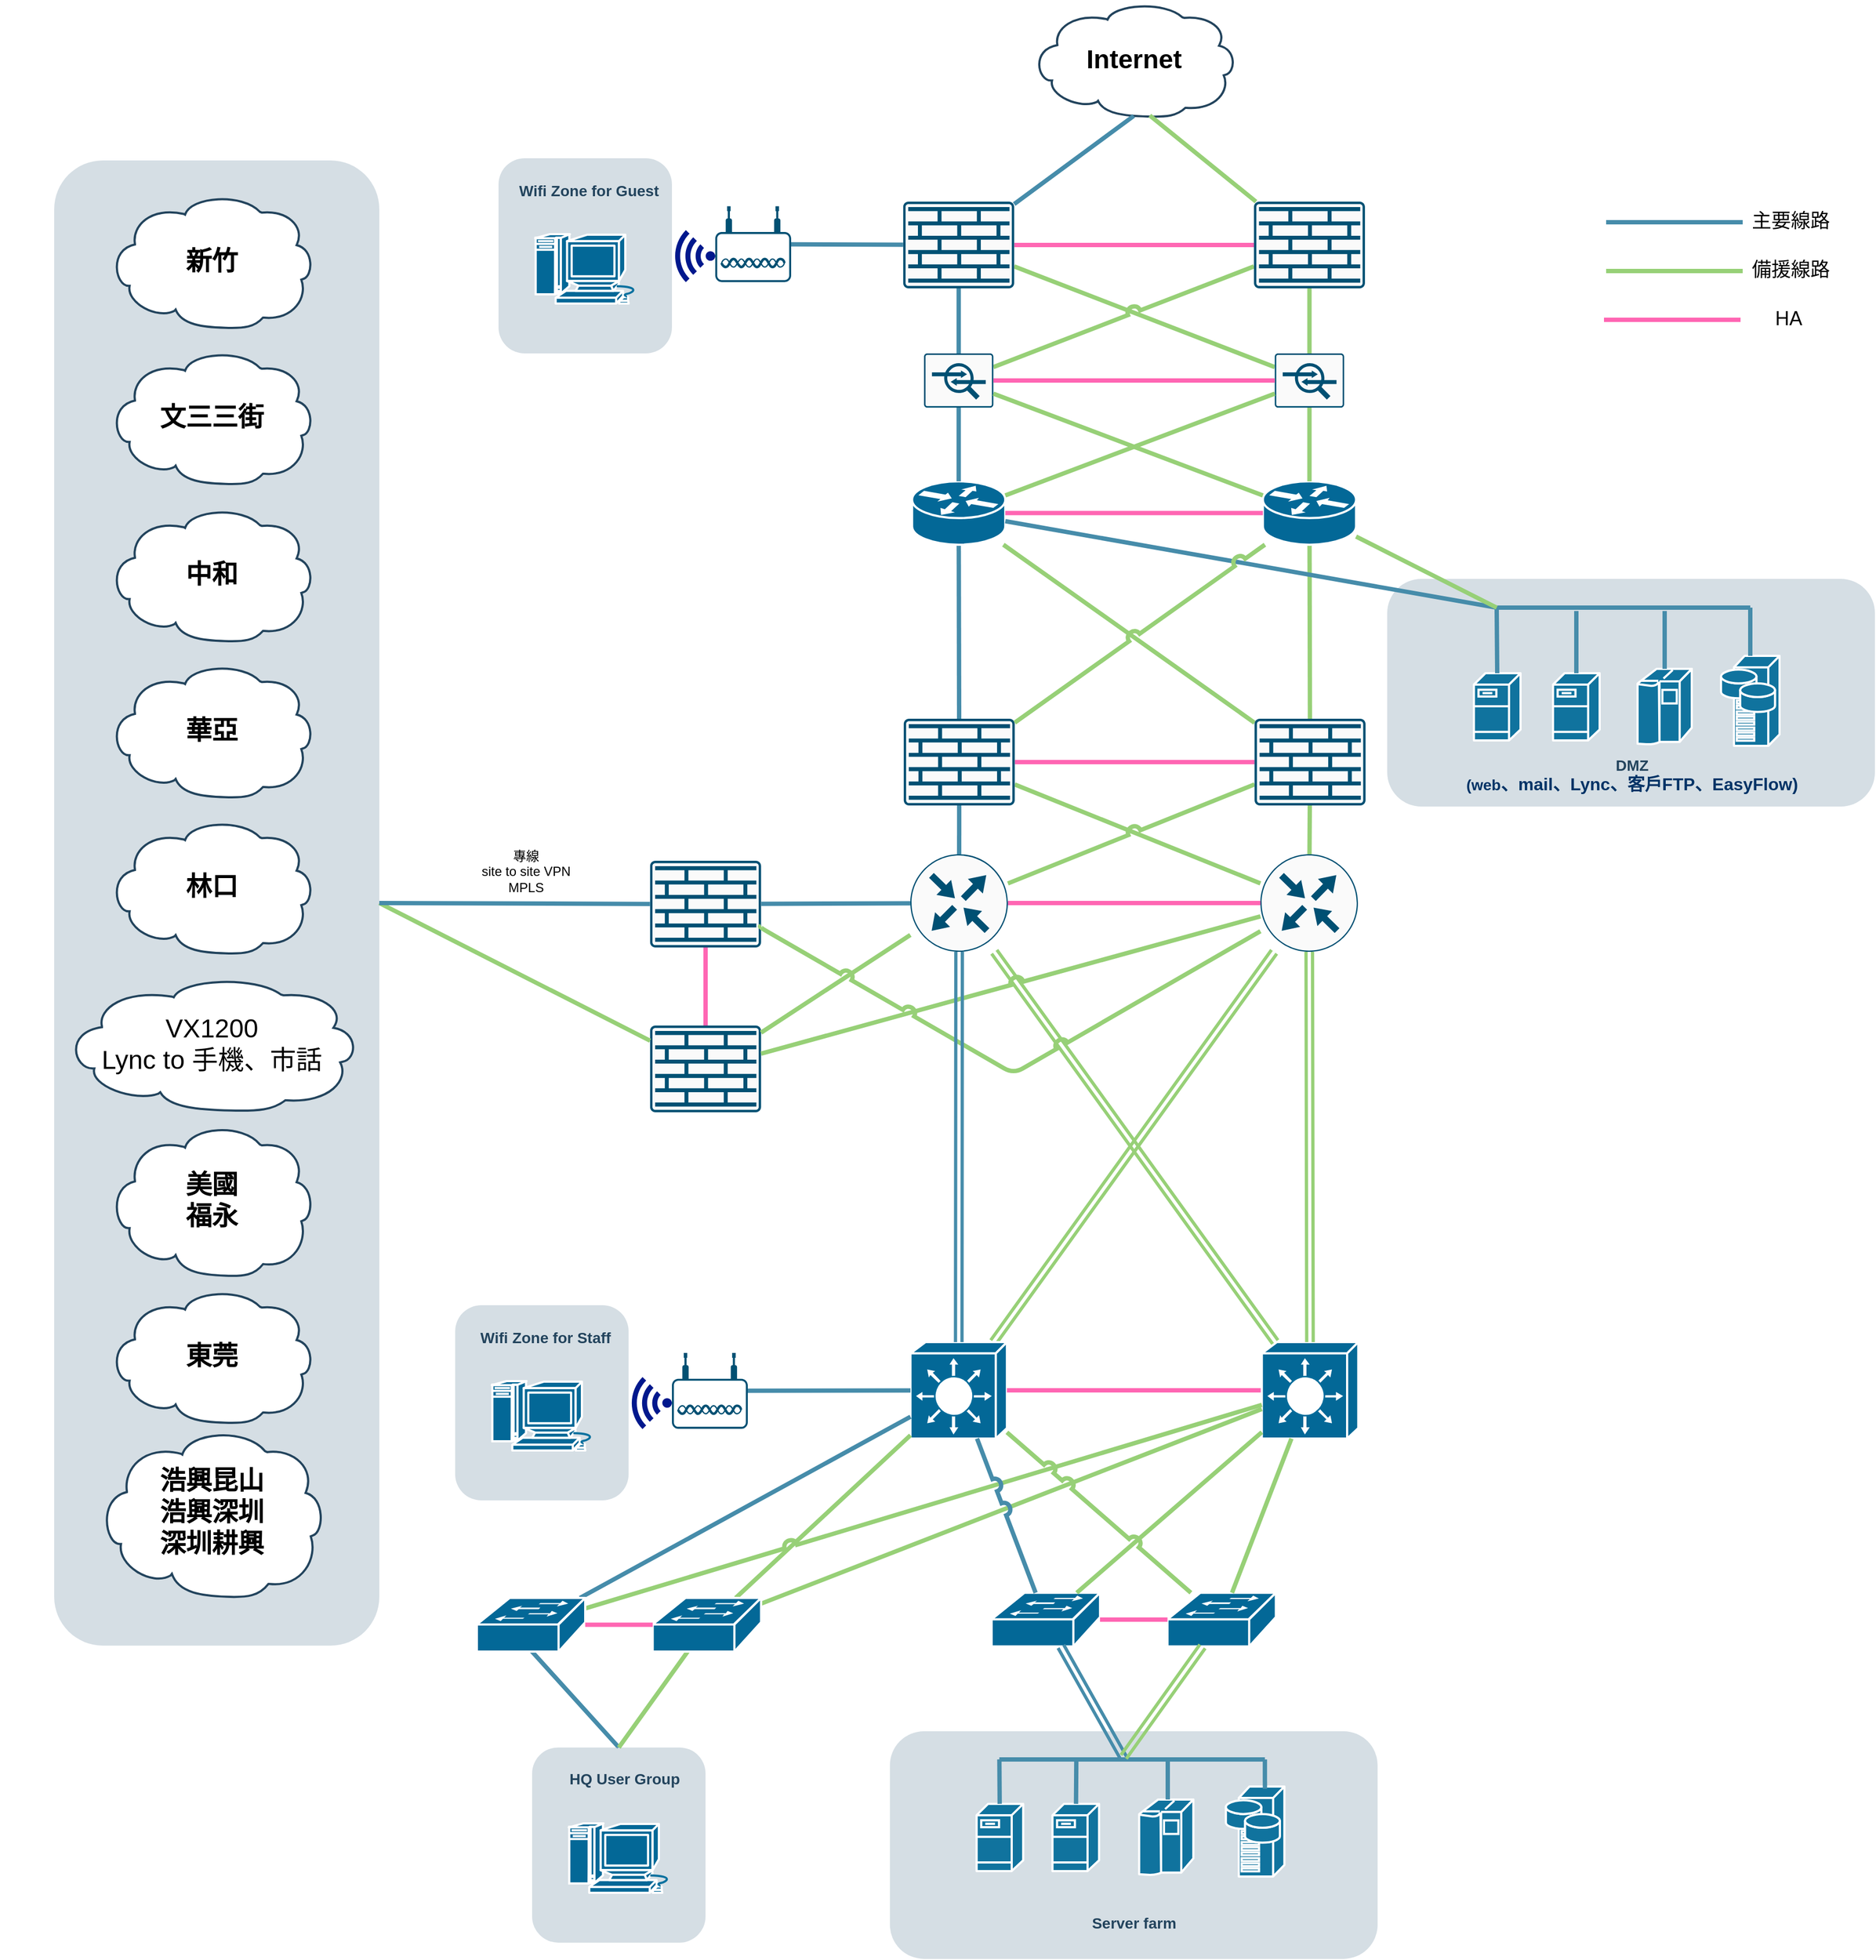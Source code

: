 <mxfile version="21.7.4" type="github">
  <diagram name="第 1 页" id="2Kp2IsGIeOANgpGV9u3z">
    <mxGraphModel dx="2849" dy="-47" grid="1" gridSize="10" guides="1" tooltips="1" connect="1" arrows="1" fold="1" page="1" pageScale="1" pageWidth="827" pageHeight="1169" math="0" shadow="0">
      <root>
        <mxCell id="0" />
        <mxCell id="1" parent="0" />
        <mxCell id="GZBGt0tV6EPpzuoUCOiD-176" value="" style="shape=link;html=1;rounded=0;strokeColor=#97D077;strokeWidth=3;" parent="1" source="GZBGt0tV6EPpzuoUCOiD-64" target="GZBGt0tV6EPpzuoUCOiD-103" edge="1">
          <mxGeometry width="100" relative="1" as="geometry">
            <mxPoint x="1119" y="2324" as="sourcePoint" />
            <mxPoint x="1118" y="2154" as="targetPoint" />
          </mxGeometry>
        </mxCell>
        <mxCell id="GZBGt0tV6EPpzuoUCOiD-175" value="" style="shape=link;html=1;rounded=0;strokeColor=#97D077;strokeWidth=3;" parent="1" source="12ae3frHGvqBDCMUcqmj-64" target="GZBGt0tV6EPpzuoUCOiD-102" edge="1">
          <mxGeometry width="100" relative="1" as="geometry">
            <mxPoint x="1109" y="2314" as="sourcePoint" />
            <mxPoint x="1108" y="2144" as="targetPoint" />
          </mxGeometry>
        </mxCell>
        <mxCell id="GZBGt0tV6EPpzuoUCOiD-38" value="" style="group" parent="1" vertex="1" connectable="0">
          <mxGeometry x="1170" y="1720" width="450" height="210" as="geometry" />
        </mxCell>
        <mxCell id="ebNL-Uzspq8U-VdhPVA--2" value="" style="rounded=1;whiteSpace=wrap;html=1;strokeColor=none;fillColor=#BAC8D3;fontSize=24;fontColor=#23445D;align=center;opacity=60;container=0;" parent="GZBGt0tV6EPpzuoUCOiD-38" vertex="1">
          <mxGeometry width="450" height="210" as="geometry" />
        </mxCell>
        <mxCell id="ebNL-Uzspq8U-VdhPVA--3" value="" style="shape=mxgraph.cisco.servers.fileserver;html=1;dashed=0;fillColor=#10739E;strokeColor=#ffffff;strokeWidth=2;verticalLabelPosition=bottom;verticalAlign=top;fontFamily=Helvetica;fontSize=36;fontColor=#FFB366" parent="GZBGt0tV6EPpzuoUCOiD-38" vertex="1">
          <mxGeometry x="80" y="87" width="43" height="62" as="geometry" />
        </mxCell>
        <mxCell id="ebNL-Uzspq8U-VdhPVA--4" value="" style="shape=mxgraph.cisco.servers.fileserver;html=1;dashed=0;fillColor=#10739E;strokeColor=#ffffff;strokeWidth=2;verticalLabelPosition=bottom;verticalAlign=top;fontFamily=Helvetica;fontSize=36;fontColor=#FFB366" parent="GZBGt0tV6EPpzuoUCOiD-38" vertex="1">
          <mxGeometry x="153" y="87" width="43" height="62" as="geometry" />
        </mxCell>
        <mxCell id="ebNL-Uzspq8U-VdhPVA--5" value="" style="shape=mxgraph.cisco.computers_and_peripherals.ibm_mainframe;html=1;dashed=0;fillColor=#10739E;strokeColor=#ffffff;strokeWidth=2;verticalLabelPosition=bottom;verticalAlign=top;fontFamily=Helvetica;fontSize=36;fontColor=#FFB366" parent="GZBGt0tV6EPpzuoUCOiD-38" vertex="1">
          <mxGeometry x="231" y="83" width="50" height="70" as="geometry" />
        </mxCell>
        <mxCell id="ebNL-Uzspq8U-VdhPVA--6" value="" style="shape=mxgraph.cisco.servers.storage_server;html=1;dashed=0;fillColor=#10739E;strokeColor=#ffffff;strokeWidth=2;verticalLabelPosition=bottom;verticalAlign=top;fontFamily=Helvetica;fontSize=36;fontColor=#FFB366" parent="GZBGt0tV6EPpzuoUCOiD-38" vertex="1">
          <mxGeometry x="308" y="71" width="54" height="83" as="geometry" />
        </mxCell>
        <mxCell id="ebNL-Uzspq8U-VdhPVA--7" value="" style="line;html=1;strokeColor=#468CAA;" parent="GZBGt0tV6EPpzuoUCOiD-38" vertex="1">
          <mxGeometry x="101" y="21.5" width="234" height="10" as="geometry" />
        </mxCell>
        <mxCell id="ebNL-Uzspq8U-VdhPVA--8" value="" style="elbow=horizontal;endArrow=none;html=1;strokeColor=#468CAA;endFill=0;strokeWidth=4;rounded=1;exitX=0.5;exitY=0;exitDx=0;exitDy=0;exitPerimeter=0;entryX=0;entryY=0.5;entryDx=0;entryDy=0;entryPerimeter=0;" parent="GZBGt0tV6EPpzuoUCOiD-38" source="ebNL-Uzspq8U-VdhPVA--3" target="ebNL-Uzspq8U-VdhPVA--7" edge="1">
          <mxGeometry width="100" height="100" relative="1" as="geometry">
            <mxPoint x="99" y="160" as="sourcePoint" />
            <mxPoint x="99.278" y="202.083" as="targetPoint" />
          </mxGeometry>
        </mxCell>
        <mxCell id="ebNL-Uzspq8U-VdhPVA--9" value="" style="edgeStyle=elbowEdgeStyle;elbow=horizontal;endArrow=none;html=1;strokeColor=#468CAA;endFill=0;strokeWidth=4;rounded=1;exitX=0.5;exitY=0;exitDx=0;exitDy=0;exitPerimeter=0;entryX=0.315;entryY=0.814;entryDx=0;entryDy=0;entryPerimeter=0;" parent="GZBGt0tV6EPpzuoUCOiD-38" source="ebNL-Uzspq8U-VdhPVA--4" target="ebNL-Uzspq8U-VdhPVA--7" edge="1">
          <mxGeometry width="100" height="100" relative="1" as="geometry">
            <mxPoint x="171" y="160" as="sourcePoint" />
            <mxPoint x="175" y="67.5" as="targetPoint" />
          </mxGeometry>
        </mxCell>
        <mxCell id="ebNL-Uzspq8U-VdhPVA--10" value="" style="edgeStyle=elbowEdgeStyle;elbow=horizontal;endArrow=none;html=1;strokeColor=#468CAA;endFill=0;strokeWidth=4;rounded=1;exitX=0.5;exitY=0;exitDx=0;exitDy=0;exitPerimeter=0;entryX=0.663;entryY=0.814;entryDx=0;entryDy=0;entryPerimeter=0;" parent="GZBGt0tV6EPpzuoUCOiD-38" source="ebNL-Uzspq8U-VdhPVA--5" target="ebNL-Uzspq8U-VdhPVA--7" edge="1">
          <mxGeometry width="100" height="100" relative="1" as="geometry">
            <mxPoint x="255" y="160" as="sourcePoint" />
            <mxPoint x="255" y="57.5" as="targetPoint" />
          </mxGeometry>
        </mxCell>
        <mxCell id="ebNL-Uzspq8U-VdhPVA--11" value="" style="elbow=horizontal;endArrow=none;html=1;strokeColor=#468CAA;endFill=0;strokeWidth=4;rounded=1;exitX=0.5;exitY=0;exitDx=0;exitDy=0;exitPerimeter=0;entryX=1;entryY=0.5;entryDx=0;entryDy=0;entryPerimeter=0;" parent="GZBGt0tV6EPpzuoUCOiD-38" source="ebNL-Uzspq8U-VdhPVA--6" target="ebNL-Uzspq8U-VdhPVA--7" edge="1">
          <mxGeometry width="100" height="100" relative="1" as="geometry">
            <mxPoint x="340" y="160" as="sourcePoint" />
            <mxPoint x="335" y="57.5" as="targetPoint" />
          </mxGeometry>
        </mxCell>
        <mxCell id="ebNL-Uzspq8U-VdhPVA--12" value="&lt;font color=&quot;#23445d&quot;&gt;DMZ&lt;/font&gt;&lt;br&gt;&lt;font color=&quot;#003366&quot;&gt;(web&lt;span style=&quot;font-size:12.0pt;font-family:&amp;quot;新細明體&amp;quot;,serif;mso-bidi-font-family:Calibri;&lt;br/&gt;mso-ansi-language:EN-US;mso-fareast-language:ZH-TW;mso-bidi-language:AR-SA&quot;&gt;、&lt;/span&gt;&lt;span style=&quot;font-size:12.0pt;font-family:&amp;quot;Calibri&amp;quot;,sans-serif;mso-fareast-font-family:&lt;br/&gt;新細明體;mso-ansi-language:EN-US;mso-fareast-language:ZH-TW;mso-bidi-language:AR-SA&quot; lang=&quot;EN-US&quot;&gt;mail&lt;/span&gt;&lt;span style=&quot;font-size:12.0pt;font-family:&amp;quot;新細明體&amp;quot;,serif;mso-bidi-font-family:Calibri;&lt;br/&gt;mso-ansi-language:EN-US;mso-fareast-language:ZH-TW;mso-bidi-language:AR-SA&quot;&gt;、&lt;/span&gt;&lt;span style=&quot;font-size:12.0pt;font-family:&amp;quot;Calibri&amp;quot;,sans-serif;mso-fareast-font-family:&lt;br/&gt;新細明體;mso-ansi-language:EN-US;mso-fareast-language:ZH-TW;mso-bidi-language:AR-SA&quot; lang=&quot;EN-US&quot;&gt;Lync&lt;/span&gt;&lt;span style=&quot;font-size:12.0pt;font-family:&amp;quot;新細明體&amp;quot;,serif;mso-bidi-font-family:Calibri;&lt;br/&gt;mso-ansi-language:EN-US;mso-fareast-language:ZH-TW;mso-bidi-language:AR-SA&quot;&gt;、客戶&lt;/span&gt;&lt;span style=&quot;font-size:12.0pt;font-family:&amp;quot;Calibri&amp;quot;,sans-serif;mso-fareast-font-family:&lt;br/&gt;新細明體;mso-ansi-language:EN-US;mso-fareast-language:ZH-TW;mso-bidi-language:AR-SA&quot; lang=&quot;EN-US&quot;&gt;FTP、EasyFlow)&lt;/span&gt;&lt;/font&gt;&lt;font color=&quot;#23445d&quot;&gt;&lt;br&gt;&lt;/font&gt;" style="rounded=1;whiteSpace=wrap;html=1;strokeColor=none;fillColor=none;fontSize=14;fontColor=#742B21;align=center;fontStyle=1" parent="GZBGt0tV6EPpzuoUCOiD-38" vertex="1">
          <mxGeometry x="41" y="171" width="370" height="19" as="geometry" />
        </mxCell>
        <mxCell id="12ae3frHGvqBDCMUcqmj-1" value="" style="group" parent="1" vertex="1" connectable="0">
          <mxGeometry x="711.13" y="2782.94" width="450" height="210" as="geometry" />
        </mxCell>
        <mxCell id="12ae3frHGvqBDCMUcqmj-2" value="" style="rounded=1;whiteSpace=wrap;html=1;strokeColor=none;fillColor=#BAC8D3;fontSize=24;fontColor=#23445D;align=center;opacity=60;" parent="12ae3frHGvqBDCMUcqmj-1" vertex="1">
          <mxGeometry width="450" height="210" as="geometry" />
        </mxCell>
        <mxCell id="12ae3frHGvqBDCMUcqmj-3" value="" style="shape=mxgraph.cisco.servers.fileserver;html=1;dashed=0;fillColor=#10739E;strokeColor=#ffffff;strokeWidth=2;verticalLabelPosition=bottom;verticalAlign=top;fontFamily=Helvetica;fontSize=36;fontColor=#FFB366" parent="12ae3frHGvqBDCMUcqmj-1" vertex="1">
          <mxGeometry x="80" y="67" width="43" height="62" as="geometry" />
        </mxCell>
        <mxCell id="12ae3frHGvqBDCMUcqmj-4" value="" style="shape=mxgraph.cisco.servers.fileserver;html=1;dashed=0;fillColor=#10739E;strokeColor=#ffffff;strokeWidth=2;verticalLabelPosition=bottom;verticalAlign=top;fontFamily=Helvetica;fontSize=36;fontColor=#FFB366" parent="12ae3frHGvqBDCMUcqmj-1" vertex="1">
          <mxGeometry x="150" y="67" width="43" height="62" as="geometry" />
        </mxCell>
        <mxCell id="12ae3frHGvqBDCMUcqmj-5" value="" style="shape=mxgraph.cisco.computers_and_peripherals.ibm_mainframe;html=1;dashed=0;fillColor=#10739E;strokeColor=#ffffff;strokeWidth=2;verticalLabelPosition=bottom;verticalAlign=top;fontFamily=Helvetica;fontSize=36;fontColor=#FFB366" parent="12ae3frHGvqBDCMUcqmj-1" vertex="1">
          <mxGeometry x="230" y="63" width="50" height="70" as="geometry" />
        </mxCell>
        <mxCell id="12ae3frHGvqBDCMUcqmj-6" value="" style="shape=mxgraph.cisco.servers.storage_server;html=1;dashed=0;fillColor=#10739E;strokeColor=#ffffff;strokeWidth=2;verticalLabelPosition=bottom;verticalAlign=top;fontFamily=Helvetica;fontSize=36;fontColor=#FFB366" parent="12ae3frHGvqBDCMUcqmj-1" vertex="1">
          <mxGeometry x="310" y="51" width="54" height="83" as="geometry" />
        </mxCell>
        <mxCell id="12ae3frHGvqBDCMUcqmj-7" value="" style="line;html=1;strokeColor=#468CAA;" parent="12ae3frHGvqBDCMUcqmj-1" vertex="1">
          <mxGeometry x="101" y="21" width="245" height="10" as="geometry" />
        </mxCell>
        <mxCell id="12ae3frHGvqBDCMUcqmj-8" value="" style="elbow=horizontal;endArrow=none;html=1;strokeColor=#468CAA;endFill=0;strokeWidth=4;rounded=1;entryX=0;entryY=0.5;entryDx=0;entryDy=0;entryPerimeter=0;" parent="12ae3frHGvqBDCMUcqmj-1" source="12ae3frHGvqBDCMUcqmj-3" target="12ae3frHGvqBDCMUcqmj-7" edge="1">
          <mxGeometry width="100" height="100" relative="1" as="geometry">
            <mxPoint x="99" y="140" as="sourcePoint" />
            <mxPoint x="99.278" y="182.083" as="targetPoint" />
          </mxGeometry>
        </mxCell>
        <mxCell id="12ae3frHGvqBDCMUcqmj-9" value="" style="elbow=horizontal;endArrow=none;html=1;strokeColor=#468CAA;endFill=0;strokeWidth=4;rounded=1;" parent="12ae3frHGvqBDCMUcqmj-1" source="12ae3frHGvqBDCMUcqmj-4" edge="1">
          <mxGeometry width="100" height="100" relative="1" as="geometry">
            <mxPoint x="171" y="140" as="sourcePoint" />
            <mxPoint x="172" y="28" as="targetPoint" />
          </mxGeometry>
        </mxCell>
        <mxCell id="12ae3frHGvqBDCMUcqmj-10" value="" style="edgeStyle=elbowEdgeStyle;elbow=horizontal;endArrow=none;html=1;strokeColor=#468CAA;endFill=0;strokeWidth=4;rounded=1;entryX=0.634;entryY=0.64;entryDx=0;entryDy=0;entryPerimeter=0;" parent="12ae3frHGvqBDCMUcqmj-1" source="12ae3frHGvqBDCMUcqmj-5" target="12ae3frHGvqBDCMUcqmj-7" edge="1">
          <mxGeometry width="100" height="100" relative="1" as="geometry">
            <mxPoint x="255" y="140" as="sourcePoint" />
            <mxPoint x="255.278" y="182.083" as="targetPoint" />
          </mxGeometry>
        </mxCell>
        <mxCell id="12ae3frHGvqBDCMUcqmj-11" value="" style="elbow=horizontal;endArrow=none;html=1;strokeColor=#468CAA;endFill=0;strokeWidth=4;rounded=1;entryX=1;entryY=0.5;entryDx=0;entryDy=0;entryPerimeter=0;exitX=0.667;exitY=0.027;exitDx=0;exitDy=0;exitPerimeter=0;" parent="12ae3frHGvqBDCMUcqmj-1" source="12ae3frHGvqBDCMUcqmj-6" target="12ae3frHGvqBDCMUcqmj-7" edge="1">
          <mxGeometry width="100" height="100" relative="1" as="geometry">
            <mxPoint x="340" y="140" as="sourcePoint" />
            <mxPoint x="340.278" y="182.083" as="targetPoint" />
          </mxGeometry>
        </mxCell>
        <mxCell id="12ae3frHGvqBDCMUcqmj-12" value="&lt;font color=&quot;#23445d&quot;&gt;Server farm&lt;/font&gt;" style="rounded=1;whiteSpace=wrap;html=1;strokeColor=none;fillColor=none;fontSize=14;fontColor=#742B21;align=center;fontStyle=1" parent="12ae3frHGvqBDCMUcqmj-1" vertex="1">
          <mxGeometry x="153.5" y="168" width="143" height="19" as="geometry" />
        </mxCell>
        <mxCell id="12ae3frHGvqBDCMUcqmj-13" style="rounded=1;orthogonalLoop=1;jettySize=auto;html=1;exitX=0.5;exitY=0;exitDx=0;exitDy=0;entryX=0.5;entryY=0.98;entryDx=0;entryDy=0;entryPerimeter=0;strokeColor=#468CAA;strokeWidth=4;endArrow=none;endFill=0;" parent="1" source="12ae3frHGvqBDCMUcqmj-60" target="12ae3frHGvqBDCMUcqmj-56" edge="1">
          <mxGeometry relative="1" as="geometry" />
        </mxCell>
        <mxCell id="12ae3frHGvqBDCMUcqmj-59" value="" style="group" parent="1" vertex="1" connectable="0">
          <mxGeometry x="381" y="2797.94" width="160" height="180" as="geometry" />
        </mxCell>
        <mxCell id="12ae3frHGvqBDCMUcqmj-60" value="" style="rounded=1;whiteSpace=wrap;html=1;strokeColor=none;fillColor=#BAC8D3;fontSize=24;fontColor=#23445D;align=center;opacity=60;" parent="12ae3frHGvqBDCMUcqmj-59" vertex="1">
          <mxGeometry width="160" height="180" as="geometry" />
        </mxCell>
        <mxCell id="12ae3frHGvqBDCMUcqmj-61" value="&lt;font color=&quot;#23445d&quot;&gt;&amp;nbsp;HQ User Group&lt;/font&gt;" style="rounded=1;whiteSpace=wrap;html=1;strokeColor=none;fillColor=none;fontSize=14;fontColor=#742B21;align=center;fontStyle=1" parent="12ae3frHGvqBDCMUcqmj-59" vertex="1">
          <mxGeometry x="11.75" y="20" width="143" height="19" as="geometry" />
        </mxCell>
        <mxCell id="12ae3frHGvqBDCMUcqmj-62" value="" style="shape=mxgraph.cisco.computers_and_peripherals.macintosh;sketch=0;html=1;pointerEvents=1;dashed=0;fillColor=#036897;strokeColor=#ffffff;strokeWidth=2;verticalLabelPosition=bottom;verticalAlign=top;align=center;outlineConnect=0;" parent="12ae3frHGvqBDCMUcqmj-59" vertex="1">
          <mxGeometry x="33.75" y="70" width="99" height="64" as="geometry" />
        </mxCell>
        <mxCell id="12ae3frHGvqBDCMUcqmj-72" value="&lt;p style=&quot;margin-top: 0pt; margin-bottom: 0pt; margin-left: 0in; direction: ltr; unicode-bidi: embed; word-break: normal; font-size: 23px;&quot;&gt;&lt;/p&gt;&lt;p style=&quot;margin-top: 0pt; margin-bottom: 0pt; margin-left: 0in; direction: ltr; unicode-bidi: embed; word-break: normal;&quot;&gt;&lt;font color=&quot;#000000&quot;&gt;Internet&lt;/font&gt;&lt;/p&gt;" style="shape=mxgraph.cisco.storage.cloud;html=1;dashed=0;strokeColor=#23445D;fillColor=#ffffff;strokeWidth=2;fontFamily=Helvetica;fontSize=24;fontColor=#23445D;align=center;fontStyle=1" parent="1" vertex="1">
          <mxGeometry x="841.13" y="1187" width="190" height="107" as="geometry" />
        </mxCell>
        <mxCell id="12ae3frHGvqBDCMUcqmj-77" style="rounded=1;orthogonalLoop=1;jettySize=auto;html=1;endArrow=none;endFill=0;strokeColor=#468CAA;strokeWidth=4;entryX=0.5;entryY=0.99;entryDx=0;entryDy=0;entryPerimeter=0;" parent="1" source="ebNL-Uzspq8U-VdhPVA--14" target="12ae3frHGvqBDCMUcqmj-72" edge="1">
          <mxGeometry relative="1" as="geometry">
            <mxPoint x="2330" y="2137.5" as="sourcePoint" />
          </mxGeometry>
        </mxCell>
        <mxCell id="GZBGt0tV6EPpzuoUCOiD-14" style="rounded=1;orthogonalLoop=1;jettySize=auto;html=1;strokeColor=#97D077;strokeWidth=4;endArrow=none;endFill=0;elbow=vertical;entryX=0.578;entryY=0.987;entryDx=0;entryDy=0;entryPerimeter=0;" parent="1" source="GZBGt0tV6EPpzuoUCOiD-11" target="12ae3frHGvqBDCMUcqmj-72" edge="1">
          <mxGeometry relative="1" as="geometry">
            <mxPoint x="1979" y="2207.5" as="sourcePoint" />
            <mxPoint x="2100" y="2335.5" as="targetPoint" />
          </mxGeometry>
        </mxCell>
        <mxCell id="GZBGt0tV6EPpzuoUCOiD-20" style="rounded=1;orthogonalLoop=1;jettySize=auto;html=1;strokeWidth=4;strokeColor=#468CAA;endArrow=none;endFill=0;" parent="1" source="GZBGt0tV6EPpzuoUCOiD-177" target="ebNL-Uzspq8U-VdhPVA--14" edge="1">
          <mxGeometry relative="1" as="geometry">
            <mxPoint x="1250" y="1927.5" as="sourcePoint" />
            <mxPoint x="1320" y="2047.5" as="targetPoint" />
          </mxGeometry>
        </mxCell>
        <mxCell id="GZBGt0tV6EPpzuoUCOiD-21" style="rounded=1;orthogonalLoop=1;jettySize=auto;html=1;endArrow=none;endFill=0;strokeWidth=4;strokeColor=#97D077;" parent="1" source="GZBGt0tV6EPpzuoUCOiD-32" target="GZBGt0tV6EPpzuoUCOiD-2" edge="1">
          <mxGeometry relative="1" as="geometry">
            <mxPoint x="1490" y="2195.94" as="sourcePoint" />
            <mxPoint x="1260" y="2245.94" as="targetPoint" />
          </mxGeometry>
        </mxCell>
        <mxCell id="GZBGt0tV6EPpzuoUCOiD-22" style="rounded=1;orthogonalLoop=1;jettySize=auto;html=1;endArrow=none;endFill=0;strokeWidth=4;strokeColor=#468CAA;" parent="1" source="GZBGt0tV6EPpzuoUCOiD-25" target="ebNL-Uzspq8U-VdhPVA--17" edge="1">
          <mxGeometry relative="1" as="geometry">
            <mxPoint x="1735" y="2410.94" as="sourcePoint" />
            <mxPoint x="1213" y="2280.94" as="targetPoint" />
          </mxGeometry>
        </mxCell>
        <mxCell id="GZBGt0tV6EPpzuoUCOiD-23" style="rounded=1;orthogonalLoop=1;jettySize=auto;html=1;strokeWidth=4;strokeColor=#97D077;endArrow=none;endFill=0;" parent="1" source="GZBGt0tV6EPpzuoUCOiD-179" target="GZBGt0tV6EPpzuoUCOiD-11" edge="1">
          <mxGeometry relative="1" as="geometry">
            <mxPoint x="1590" y="2107.5" as="sourcePoint" />
            <mxPoint x="1861" y="1990.5" as="targetPoint" />
          </mxGeometry>
        </mxCell>
        <mxCell id="GZBGt0tV6EPpzuoUCOiD-25" value="" style="shape=mxgraph.cisco.routers.router;sketch=0;html=1;pointerEvents=1;dashed=0;fillColor=#036897;strokeColor=#ffffff;strokeWidth=2;verticalLabelPosition=bottom;verticalAlign=top;align=center;outlineConnect=0;aspect=fixed;container=0;" parent="1" vertex="1">
          <mxGeometry x="731.6" y="1630" width="86" height="58.44" as="geometry" />
        </mxCell>
        <mxCell id="GZBGt0tV6EPpzuoUCOiD-32" value="" style="shape=mxgraph.cisco.routers.router;sketch=0;html=1;pointerEvents=1;dashed=0;fillColor=#036897;strokeColor=#ffffff;strokeWidth=2;verticalLabelPosition=bottom;verticalAlign=top;align=center;outlineConnect=0;aspect=fixed;container=0;" parent="1" vertex="1">
          <mxGeometry x="1055.25" y="1630" width="86" height="58.44" as="geometry" />
        </mxCell>
        <mxCell id="GZBGt0tV6EPpzuoUCOiD-33" style="rounded=1;orthogonalLoop=1;jettySize=auto;html=1;endArrow=none;endFill=0;strokeWidth=4;strokeColor=#97D077;" parent="1" source="GZBGt0tV6EPpzuoUCOiD-103" target="ebNL-Uzspq8U-VdhPVA--17" edge="1">
          <mxGeometry relative="1" as="geometry">
            <mxPoint x="1345.1" y="2092.44" as="sourcePoint" />
            <mxPoint x="1080.1" y="2092.44" as="targetPoint" />
          </mxGeometry>
        </mxCell>
        <mxCell id="GZBGt0tV6EPpzuoUCOiD-34" style="rounded=1;orthogonalLoop=1;jettySize=auto;html=1;strokeWidth=4;strokeColor=#97D077;endArrow=none;endFill=0;" parent="1" source="GZBGt0tV6EPpzuoUCOiD-179" target="ebNL-Uzspq8U-VdhPVA--14" edge="1">
          <mxGeometry relative="1" as="geometry">
            <mxPoint x="1594" y="1990.5" as="sourcePoint" />
            <mxPoint x="1861" y="1990.5" as="targetPoint" />
          </mxGeometry>
        </mxCell>
        <mxCell id="GZBGt0tV6EPpzuoUCOiD-35" style="rounded=1;orthogonalLoop=1;jettySize=auto;html=1;endArrow=none;endFill=0;strokeWidth=4;strokeColor=#97D077;" parent="1" source="GZBGt0tV6EPpzuoUCOiD-25" target="GZBGt0tV6EPpzuoUCOiD-2" edge="1">
          <mxGeometry relative="1" as="geometry">
            <mxPoint x="1508" y="2225.94" as="sourcePoint" />
            <mxPoint x="1270" y="2165.94" as="targetPoint" />
          </mxGeometry>
        </mxCell>
        <mxCell id="GZBGt0tV6EPpzuoUCOiD-36" style="rounded=1;orthogonalLoop=1;jettySize=auto;html=1;strokeWidth=4;strokeColor=#97D077;endArrow=none;endFill=0;jumpStyle=arc;" parent="1" source="GZBGt0tV6EPpzuoUCOiD-177" target="GZBGt0tV6EPpzuoUCOiD-11" edge="1">
          <mxGeometry relative="1" as="geometry">
            <mxPoint x="1594" y="2117.5" as="sourcePoint" />
            <mxPoint x="1861" y="2117.5" as="targetPoint" />
          </mxGeometry>
        </mxCell>
        <mxCell id="GZBGt0tV6EPpzuoUCOiD-37" style="rounded=1;orthogonalLoop=1;jettySize=auto;html=1;endArrow=none;endFill=0;strokeWidth=4;strokeColor=#468CAA;exitX=0;exitY=0.5;exitDx=0;exitDy=0;exitPerimeter=0;" parent="1" source="ebNL-Uzspq8U-VdhPVA--7" target="GZBGt0tV6EPpzuoUCOiD-25" edge="1">
          <mxGeometry relative="1" as="geometry">
            <mxPoint x="1495" y="1850" as="sourcePoint" />
            <mxPoint x="1230" y="1723" as="targetPoint" />
          </mxGeometry>
        </mxCell>
        <mxCell id="GZBGt0tV6EPpzuoUCOiD-39" style="rounded=1;orthogonalLoop=1;jettySize=auto;html=1;strokeWidth=4;strokeColor=#97D077;endArrow=none;endFill=0;entryX=0;entryY=0.5;entryDx=0;entryDy=0;entryPerimeter=0;" parent="1" source="GZBGt0tV6EPpzuoUCOiD-32" target="ebNL-Uzspq8U-VdhPVA--7" edge="1">
          <mxGeometry relative="1" as="geometry">
            <mxPoint x="1554" y="1780" as="sourcePoint" />
            <mxPoint x="1821" y="1780" as="targetPoint" />
          </mxGeometry>
        </mxCell>
        <mxCell id="GZBGt0tV6EPpzuoUCOiD-40" style="rounded=1;orthogonalLoop=1;jettySize=auto;html=1;endArrow=none;endFill=0;strokeColor=#FF66B3;strokeWidth=4;" parent="1" source="ebNL-Uzspq8U-VdhPVA--14" target="GZBGt0tV6EPpzuoUCOiD-11" edge="1">
          <mxGeometry relative="1" as="geometry">
            <mxPoint x="1963" y="2092.5" as="sourcePoint" />
            <mxPoint x="2128" y="2164.5" as="targetPoint" />
          </mxGeometry>
        </mxCell>
        <mxCell id="GZBGt0tV6EPpzuoUCOiD-44" style="rounded=1;orthogonalLoop=1;jettySize=auto;html=1;endArrow=none;endFill=0;strokeColor=#FF66B3;strokeWidth=4;" parent="1" source="GZBGt0tV6EPpzuoUCOiD-25" target="GZBGt0tV6EPpzuoUCOiD-32" edge="1">
          <mxGeometry relative="1" as="geometry">
            <mxPoint x="1804" y="2405.94" as="sourcePoint" />
            <mxPoint x="1792" y="2773.94" as="targetPoint" />
          </mxGeometry>
        </mxCell>
        <mxCell id="GZBGt0tV6EPpzuoUCOiD-45" style="rounded=1;orthogonalLoop=1;jettySize=auto;html=1;endArrow=none;endFill=0;strokeColor=#FF66B3;strokeWidth=4;" parent="1" source="ebNL-Uzspq8U-VdhPVA--17" target="GZBGt0tV6EPpzuoUCOiD-2" edge="1">
          <mxGeometry relative="1" as="geometry">
            <mxPoint x="1641.1" y="2369.44" as="sourcePoint" />
            <mxPoint x="1629.1" y="2737.44" as="targetPoint" />
          </mxGeometry>
        </mxCell>
        <mxCell id="GZBGt0tV6EPpzuoUCOiD-59" style="rounded=1;orthogonalLoop=1;jettySize=auto;html=1;strokeColor=#468CAA;strokeWidth=4;endArrow=none;endFill=0;elbow=vertical;jumpStyle=arc;" parent="1" source="12ae3frHGvqBDCMUcqmj-15" target="GZBGt0tV6EPpzuoUCOiD-102" edge="1">
          <mxGeometry relative="1" as="geometry">
            <mxPoint x="105" y="2105" as="sourcePoint" />
            <mxPoint x="541" y="1968" as="targetPoint" />
          </mxGeometry>
        </mxCell>
        <mxCell id="GZBGt0tV6EPpzuoUCOiD-64" value="" style="shape=mxgraph.cisco.switches.layer_3_switch;sketch=0;html=1;pointerEvents=1;dashed=0;fillColor=#036897;strokeColor=#ffffff;strokeWidth=2;verticalLabelPosition=bottom;verticalAlign=top;align=center;outlineConnect=0;aspect=fixed;points=[[0,0.5,0,0,0],[0,1,0,0,0],[0.08,0.05,0,0,0],[0.5,0,0,0,0],[0.5,1,0,0,0],[0.76,0,0,0,0],[0.95,0.94,0,0,0],[1,0,0,0,0],[1,0.5,0,0,0]];" parent="1" vertex="1">
          <mxGeometry x="730.1" y="2424" width="89" height="89" as="geometry" />
        </mxCell>
        <mxCell id="GZBGt0tV6EPpzuoUCOiD-66" style="rounded=1;orthogonalLoop=1;jettySize=auto;html=1;strokeColor=#97D077;strokeWidth=4;endArrow=none;endFill=0;jumpStyle=arc;" parent="1" source="GZBGt0tV6EPpzuoUCOiD-2" target="GZBGt0tV6EPpzuoUCOiD-102" edge="1">
          <mxGeometry relative="1" as="geometry">
            <mxPoint x="838.1" y="1881.94" as="sourcePoint" />
            <mxPoint x="768.1" y="2315.94" as="targetPoint" />
          </mxGeometry>
        </mxCell>
        <mxCell id="GZBGt0tV6EPpzuoUCOiD-67" style="rounded=1;orthogonalLoop=1;jettySize=auto;html=1;strokeColor=#FF66B3;strokeWidth=4;endArrow=none;endFill=0;elbow=vertical;jumpStyle=arc;" parent="1" source="12ae3frHGvqBDCMUcqmj-64" target="GZBGt0tV6EPpzuoUCOiD-64" edge="1">
          <mxGeometry relative="1" as="geometry">
            <mxPoint x="422.1" y="2798" as="sourcePoint" />
            <mxPoint x="422.1" y="2619" as="targetPoint" />
          </mxGeometry>
        </mxCell>
        <mxCell id="GZBGt0tV6EPpzuoUCOiD-68" style="rounded=1;orthogonalLoop=1;jettySize=auto;html=1;strokeColor=#468CAA;strokeWidth=4;endArrow=none;endFill=0;elbow=vertical;jumpStyle=arc;" parent="1" source="12ae3frHGvqBDCMUcqmj-56" target="GZBGt0tV6EPpzuoUCOiD-64" edge="1">
          <mxGeometry relative="1" as="geometry">
            <mxPoint x="774.6" y="2663" as="sourcePoint" />
            <mxPoint x="745.1" y="2619" as="targetPoint" />
          </mxGeometry>
        </mxCell>
        <mxCell id="GZBGt0tV6EPpzuoUCOiD-92" style="rounded=1;orthogonalLoop=1;jettySize=auto;html=1;strokeColor=#FF66B3;strokeWidth=4;endArrow=none;endFill=0;elbow=vertical;jumpStyle=arc;" parent="1" source="GZBGt0tV6EPpzuoUCOiD-91" target="12ae3frHGvqBDCMUcqmj-15" edge="1">
          <mxGeometry relative="1" as="geometry">
            <mxPoint x="842.8" y="1969.22" as="sourcePoint" />
            <mxPoint x="842.8" y="1790.22" as="targetPoint" />
          </mxGeometry>
        </mxCell>
        <mxCell id="GZBGt0tV6EPpzuoUCOiD-98" value="" style="group" parent="1" vertex="1" connectable="0">
          <mxGeometry x="-110" y="1334" width="380" height="1370" as="geometry" />
        </mxCell>
        <mxCell id="GZBGt0tV6EPpzuoUCOiD-97" value="" style="rounded=1;whiteSpace=wrap;html=1;strokeColor=none;fillColor=#BAC8D3;fontSize=24;fontColor=#23445D;align=center;opacity=60;" parent="GZBGt0tV6EPpzuoUCOiD-98" vertex="1">
          <mxGeometry x="50" width="300" height="1370" as="geometry" />
        </mxCell>
        <mxCell id="12ae3frHGvqBDCMUcqmj-49" value="&lt;p style=&quot;margin-top: 0pt; margin-bottom: 0pt; margin-left: 0in; direction: ltr; unicode-bidi: embed; word-break: normal; font-size: 23px;&quot;&gt;&lt;/p&gt;&lt;p style=&quot;margin-top: 0pt; margin-bottom: 0pt; margin-left: 0in; direction: ltr; unicode-bidi: embed; word-break: normal;&quot;&gt;&lt;span style=&quot;background-color: initial; font-size: 18pt; color: rgb(0, 0, 0);&quot;&gt;林口&lt;/span&gt;&lt;br&gt;&lt;/p&gt;" style="shape=mxgraph.cisco.storage.cloud;html=1;dashed=0;strokeColor=#23445D;fillColor=#ffffff;strokeWidth=2;fontFamily=Helvetica;fontSize=24;fontColor=#23445D;align=center;fontStyle=1" parent="GZBGt0tV6EPpzuoUCOiD-98" vertex="1">
          <mxGeometry x="100" y="607" width="190" height="125" as="geometry" />
        </mxCell>
        <mxCell id="12ae3frHGvqBDCMUcqmj-54" value="&lt;p style=&quot;margin-top: 0pt; margin-bottom: 0pt; margin-left: 0in; direction: ltr; unicode-bidi: embed; word-break: normal; font-size: 23px;&quot;&gt;&lt;/p&gt;&lt;p style=&quot;border-color: var(--border-color); color: rgb(0, 0, 0); font-weight: 400; margin-top: 0pt; margin-bottom: 0pt; margin-left: 0in; direction: ltr; unicode-bidi: embed; word-break: normal;&quot;&gt;&lt;font style=&quot;border-color: var(--border-color);&quot;&gt;VX1200&lt;/font&gt;&lt;/p&gt;&lt;p style=&quot;border-color: var(--border-color); color: rgb(0, 0, 0); font-weight: 400; margin-top: 0pt; margin-bottom: 0pt; margin-left: 0in; direction: ltr; unicode-bidi: embed; word-break: normal;&quot;&gt;&lt;font style=&quot;border-color: var(--border-color);&quot;&gt;Lync to&amp;nbsp;&lt;span style=&quot;border-color: var(--border-color); font-family: 微軟正黑體;&quot;&gt;手機、市話&lt;/span&gt;&lt;/font&gt;&lt;/p&gt;" style="shape=mxgraph.cisco.storage.cloud;html=1;dashed=0;strokeColor=#23445D;fillColor=#ffffff;strokeWidth=2;fontFamily=Helvetica;fontSize=24;fontColor=#23445D;align=center;fontStyle=1" parent="GZBGt0tV6EPpzuoUCOiD-98" vertex="1">
          <mxGeometry x="59" y="752" width="272" height="125" as="geometry" />
        </mxCell>
        <mxCell id="12ae3frHGvqBDCMUcqmj-67" value="&lt;p style=&quot;margin-top: 0pt; margin-bottom: 0pt; margin-left: 0in; direction: ltr; unicode-bidi: embed; word-break: normal; font-size: 23px;&quot;&gt;&lt;/p&gt;&lt;p style=&quot;margin-top: 0pt; margin-bottom: 0pt; margin-left: 0in; direction: ltr; unicode-bidi: embed; word-break: normal;&quot;&gt;&lt;span style=&quot;font-size: 18pt; color: rgb(0, 0, 0); background-color: initial;&quot;&gt;美國&lt;/span&gt;&lt;br&gt;&lt;/p&gt;&lt;p style=&quot;margin-top: 0pt; margin-bottom: 0pt; margin-left: 0in; direction: ltr; unicode-bidi: embed; word-break: normal;&quot;&gt;&lt;span style=&quot;color: rgb(0, 0, 0); font-size: 18pt; background-color: initial;&quot;&gt;福永&lt;/span&gt;&lt;font color=&quot;#000000&quot;&gt;&lt;br&gt;&lt;/font&gt;&lt;/p&gt;" style="shape=mxgraph.cisco.storage.cloud;html=1;dashed=0;strokeColor=#23445D;fillColor=#ffffff;strokeWidth=2;fontFamily=Helvetica;fontSize=24;fontColor=#23445D;align=center;fontStyle=1" parent="GZBGt0tV6EPpzuoUCOiD-98" vertex="1">
          <mxGeometry x="100" y="888" width="190" height="141.5" as="geometry" />
        </mxCell>
        <mxCell id="12ae3frHGvqBDCMUcqmj-69" value="&lt;p style=&quot;margin-top: 0pt; margin-bottom: 0pt; margin-left: 0in; direction: ltr; unicode-bidi: embed; word-break: normal; font-size: 23px;&quot;&gt;&lt;/p&gt;&lt;p style=&quot;margin-top: 0pt; margin-bottom: 0pt; margin-left: 0in; direction: ltr; unicode-bidi: embed; word-break: normal;&quot;&gt;&lt;font style=&quot;background-color: initial;&quot; color=&quot;#000000&quot;&gt;&lt;span style=&quot;font-size: 18pt; font-family: 微軟正黑體;&quot;&gt;浩興昆山&lt;/span&gt;&lt;/font&gt;&lt;br&gt;&lt;/p&gt;&lt;p style=&quot;margin-top: 0pt; margin-bottom: 0pt; margin-left: 0in; direction: ltr; unicode-bidi: embed; word-break: normal;&quot;&gt;&lt;span style=&quot;font-family: 微軟正黑體; font-size: 18pt; color: rgb(0, 0, 0); background-color: initial;&quot;&gt;浩興深圳&lt;/span&gt;&lt;/p&gt;&lt;p style=&quot;margin-top: 0pt; margin-bottom: 0pt; margin-left: 0in; direction: ltr; unicode-bidi: embed; word-break: normal;&quot;&gt;&lt;span style=&quot;color: rgb(0, 0, 0); background-color: initial; font-size: 18pt; font-family: 微軟正黑體;&quot;&gt;深圳耕興&lt;/span&gt;&lt;br&gt;&lt;/p&gt;" style="shape=mxgraph.cisco.storage.cloud;html=1;dashed=0;strokeColor=#23445D;fillColor=#ffffff;strokeWidth=2;fontFamily=Helvetica;fontSize=24;fontColor=#23445D;align=center;fontStyle=1" parent="GZBGt0tV6EPpzuoUCOiD-98" vertex="1">
          <mxGeometry x="90" y="1168.73" width="210" height="156.97" as="geometry" />
        </mxCell>
        <mxCell id="FHWAyMyx4tsviVWadhPC-7" value="&lt;p style=&quot;margin-top: 0pt; margin-bottom: 0pt; margin-left: 0in; direction: ltr; unicode-bidi: embed; word-break: normal; font-size: 23px;&quot;&gt;&lt;/p&gt;&lt;p style=&quot;margin-top: 0pt; margin-bottom: 0pt; margin-left: 0in; direction: ltr; unicode-bidi: embed; word-break: normal;&quot;&gt;&lt;font color=&quot;#000000&quot;&gt;華亞&lt;/font&gt;&lt;/p&gt;" style="shape=mxgraph.cisco.storage.cloud;html=1;dashed=0;strokeColor=#23445D;fillColor=#ffffff;strokeWidth=2;fontFamily=Helvetica;fontSize=24;fontColor=#23445D;align=center;fontStyle=1" parent="GZBGt0tV6EPpzuoUCOiD-98" vertex="1">
          <mxGeometry x="100" y="463" width="190" height="125" as="geometry" />
        </mxCell>
        <mxCell id="FHWAyMyx4tsviVWadhPC-8" value="&lt;p style=&quot;margin-top: 0pt; margin-bottom: 0pt; margin-left: 0in; direction: ltr; unicode-bidi: embed; word-break: normal; font-size: 23px;&quot;&gt;&lt;/p&gt;&lt;p style=&quot;margin-top: 0pt; margin-bottom: 0pt; margin-left: 0in; direction: ltr; unicode-bidi: embed; word-break: normal;&quot;&gt;&lt;font color=&quot;#000000&quot;&gt;中和&lt;/font&gt;&lt;/p&gt;" style="shape=mxgraph.cisco.storage.cloud;html=1;dashed=0;strokeColor=#23445D;fillColor=#ffffff;strokeWidth=2;fontFamily=Helvetica;fontSize=24;fontColor=#23445D;align=center;fontStyle=1" parent="GZBGt0tV6EPpzuoUCOiD-98" vertex="1">
          <mxGeometry x="100" y="319" width="190" height="125" as="geometry" />
        </mxCell>
        <mxCell id="FHWAyMyx4tsviVWadhPC-9" value="&lt;p style=&quot;margin-top: 0pt; margin-bottom: 0pt; margin-left: 0in; direction: ltr; unicode-bidi: embed; word-break: normal; font-size: 23px;&quot;&gt;&lt;/p&gt;&lt;p style=&quot;margin-top: 0pt; margin-bottom: 0pt; margin-left: 0in; direction: ltr; unicode-bidi: embed; word-break: normal;&quot;&gt;&lt;span style=&quot;background-color: initial; font-size: 18pt; color: rgb(0, 0, 0);&quot;&gt;文三三街&lt;/span&gt;&lt;br&gt;&lt;/p&gt;" style="shape=mxgraph.cisco.storage.cloud;html=1;dashed=0;strokeColor=#23445D;fillColor=#ffffff;strokeWidth=2;fontFamily=Helvetica;fontSize=24;fontColor=#23445D;align=center;fontStyle=1" parent="GZBGt0tV6EPpzuoUCOiD-98" vertex="1">
          <mxGeometry x="100" y="174" width="190" height="125" as="geometry" />
        </mxCell>
        <mxCell id="FHWAyMyx4tsviVWadhPC-10" value="&lt;p style=&quot;margin-top: 0pt; margin-bottom: 0pt; margin-left: 0in; direction: ltr; unicode-bidi: embed; word-break: normal; font-size: 23px;&quot;&gt;&lt;/p&gt;&lt;p style=&quot;margin-top: 0pt; margin-bottom: 0pt; margin-left: 0in; direction: ltr; unicode-bidi: embed; word-break: normal;&quot;&gt;&lt;span style=&quot;background-color: initial; font-size: 18pt; color: rgb(0, 0, 0);&quot;&gt;新竹&lt;/span&gt;&lt;br&gt;&lt;/p&gt;" style="shape=mxgraph.cisco.storage.cloud;html=1;dashed=0;strokeColor=#23445D;fillColor=#ffffff;strokeWidth=2;fontFamily=Helvetica;fontSize=24;fontColor=#23445D;align=center;fontStyle=1" parent="GZBGt0tV6EPpzuoUCOiD-98" vertex="1">
          <mxGeometry x="100" y="30" width="190" height="125" as="geometry" />
        </mxCell>
        <mxCell id="FHWAyMyx4tsviVWadhPC-1" value="&lt;p style=&quot;margin-top: 0pt; margin-bottom: 0pt; margin-left: 0in; direction: ltr; unicode-bidi: embed; word-break: normal; font-size: 23px;&quot;&gt;&lt;/p&gt;&lt;p style=&quot;margin-top: 0pt; margin-bottom: 0pt; margin-left: 0in; direction: ltr; unicode-bidi: embed; word-break: normal;&quot;&gt;&lt;span style=&quot;color: rgb(0, 0, 0); background-color: initial;&quot;&gt;東莞&lt;/span&gt;&lt;br&gt;&lt;/p&gt;" style="shape=mxgraph.cisco.storage.cloud;html=1;dashed=0;strokeColor=#23445D;fillColor=#ffffff;strokeWidth=2;fontFamily=Helvetica;fontSize=24;fontColor=#23445D;align=center;fontStyle=1" parent="GZBGt0tV6EPpzuoUCOiD-98" vertex="1">
          <mxGeometry x="100" y="1040" width="190" height="125" as="geometry" />
        </mxCell>
        <mxCell id="GZBGt0tV6EPpzuoUCOiD-91" value="" style="sketch=0;points=[[0.015,0.015,0],[0.985,0.015,0],[0.985,0.985,0],[0.015,0.985,0],[0.25,0,0],[0.5,0,0],[0.75,0,0],[1,0.25,0],[1,0.5,0],[1,0.75,0],[0.75,1,0],[0.5,1,0],[0.25,1,0],[0,0.75,0],[0,0.5,0],[0,0.25,0]];verticalLabelPosition=bottom;html=1;verticalAlign=top;aspect=fixed;align=center;pointerEvents=1;shape=mxgraph.cisco19.rect;prIcon=firewall;fillColor=#FAFAFA;strokeColor=#005073;" parent="1" vertex="1">
          <mxGeometry x="489.85" y="2132" width="102.4" height="80" as="geometry" />
        </mxCell>
        <mxCell id="12ae3frHGvqBDCMUcqmj-15" value="" style="sketch=0;points=[[0.015,0.015,0],[0.985,0.015,0],[0.985,0.985,0],[0.015,0.985,0],[0.25,0,0],[0.5,0,0],[0.75,0,0],[1,0.25,0],[1,0.5,0],[1,0.75,0],[0.75,1,0],[0.5,1,0],[0.25,1,0],[0,0.75,0],[0,0.5,0],[0,0.25,0]];verticalLabelPosition=bottom;html=1;verticalAlign=top;aspect=fixed;align=center;pointerEvents=1;shape=mxgraph.cisco19.rect;prIcon=firewall;fillColor=#FAFAFA;strokeColor=#005073;" parent="1" vertex="1">
          <mxGeometry x="489.85" y="1980" width="102.4" height="80" as="geometry" />
        </mxCell>
        <mxCell id="GZBGt0tV6EPpzuoUCOiD-100" style="rounded=1;orthogonalLoop=1;jettySize=auto;html=1;strokeColor=#97D077;endArrow=none;endFill=0;strokeWidth=4;exitX=1;exitY=0.5;exitDx=0;exitDy=0;" parent="1" source="GZBGt0tV6EPpzuoUCOiD-97" target="GZBGt0tV6EPpzuoUCOiD-91" edge="1">
          <mxGeometry relative="1" as="geometry">
            <mxPoint x="308" y="2030" as="sourcePoint" />
            <mxPoint x="541" y="2222" as="targetPoint" />
          </mxGeometry>
        </mxCell>
        <mxCell id="GZBGt0tV6EPpzuoUCOiD-101" style="rounded=1;orthogonalLoop=1;jettySize=auto;html=1;strokeColor=#468CAA;strokeWidth=4;endArrow=none;endFill=0;elbow=vertical;jumpStyle=arc;exitX=1;exitY=0.5;exitDx=0;exitDy=0;" parent="1" source="GZBGt0tV6EPpzuoUCOiD-97" target="12ae3frHGvqBDCMUcqmj-15" edge="1">
          <mxGeometry relative="1" as="geometry">
            <mxPoint x="320" y="1890" as="sourcePoint" />
            <mxPoint x="230" y="1900" as="targetPoint" />
          </mxGeometry>
        </mxCell>
        <mxCell id="ebNL-Uzspq8U-VdhPVA--17" value="" style="sketch=0;points=[[0.015,0.015,0],[0.985,0.015,0],[0.985,0.985,0],[0.015,0.985,0],[0.25,0,0],[0.5,0,0],[0.75,0,0],[1,0.25,0],[1,0.5,0],[1,0.75,0],[0.75,1,0],[0.5,1,0],[0.25,1,0],[0,0.75,0],[0,0.5,0],[0,0.25,0]];verticalLabelPosition=bottom;html=1;verticalAlign=top;aspect=fixed;align=center;pointerEvents=1;shape=mxgraph.cisco19.rect;prIcon=firewall;fillColor=#FAFAFA;strokeColor=#005073;container=0;" parent="1" vertex="1">
          <mxGeometry x="723.9" y="1849" width="102.4" height="80" as="geometry" />
        </mxCell>
        <mxCell id="12ae3frHGvqBDCMUcqmj-64" value="" style="shape=mxgraph.cisco.switches.layer_3_switch;sketch=0;html=1;pointerEvents=1;dashed=0;fillColor=#036897;strokeColor=#ffffff;strokeWidth=2;verticalLabelPosition=bottom;verticalAlign=top;align=center;outlineConnect=0;aspect=fixed;points=[[0,0.5,0,0,0],[0,1,0,0,0],[0.08,0.05,0,0,0],[0.5,0,0,0,0],[0.5,1,0,0,0],[0.76,0,0,0,0],[0.95,0.94,0,0,0],[1,0,0,0,0],[1,0.5,0,0,0]];" parent="1" vertex="1">
          <mxGeometry x="1054.3" y="2424" width="89" height="89" as="geometry" />
        </mxCell>
        <mxCell id="ebNL-Uzspq8U-VdhPVA--14" value="" style="sketch=0;points=[[0.015,0.015,0],[0.985,0.015,0],[0.985,0.985,0],[0.015,0.985,0],[0.25,0,0],[0.5,0,0],[0.75,0,0],[1,0.25,0],[1,0.5,0],[1,0.75,0],[0.75,1,0],[0.5,1,0],[0.25,1,0],[0,0.75,0],[0,0.5,0],[0,0.25,0]];verticalLabelPosition=bottom;html=1;verticalAlign=top;aspect=fixed;align=center;pointerEvents=1;shape=mxgraph.cisco19.rect;prIcon=firewall;fillColor=#FAFAFA;strokeColor=#005073;container=0;" parent="1" vertex="1">
          <mxGeometry x="723.4" y="1372" width="102.4" height="80" as="geometry" />
        </mxCell>
        <mxCell id="GZBGt0tV6EPpzuoUCOiD-2" value="" style="sketch=0;points=[[0.015,0.015,0],[0.985,0.015,0],[0.985,0.985,0],[0.015,0.985,0],[0.25,0,0],[0.5,0,0],[0.75,0,0],[1,0.25,0],[1,0.5,0],[1,0.75,0],[0.75,1,0],[0.5,1,0],[0.25,1,0],[0,0.75,0],[0,0.5,0],[0,0.25,0]];verticalLabelPosition=bottom;html=1;verticalAlign=top;aspect=fixed;align=center;pointerEvents=1;shape=mxgraph.cisco19.rect;prIcon=firewall;fillColor=#FAFAFA;strokeColor=#005073;container=0;" parent="1" vertex="1">
          <mxGeometry x="1047.6" y="1849" width="102.4" height="80" as="geometry" />
        </mxCell>
        <mxCell id="GZBGt0tV6EPpzuoUCOiD-11" value="" style="sketch=0;points=[[0.015,0.015,0],[0.985,0.015,0],[0.985,0.985,0],[0.015,0.985,0],[0.25,0,0],[0.5,0,0],[0.75,0,0],[1,0.25,0],[1,0.5,0],[1,0.75,0],[0.75,1,0],[0.5,1,0],[0.25,1,0],[0,0.75,0],[0,0.5,0],[0,0.25,0]];verticalLabelPosition=bottom;html=1;verticalAlign=top;aspect=fixed;align=center;pointerEvents=1;shape=mxgraph.cisco19.rect;prIcon=firewall;fillColor=#FAFAFA;strokeColor=#005073;container=0;" parent="1" vertex="1">
          <mxGeometry x="1047.05" y="1372" width="102.4" height="80" as="geometry" />
        </mxCell>
        <mxCell id="GZBGt0tV6EPpzuoUCOiD-107" value="" style="rounded=1;orthogonalLoop=1;jettySize=auto;html=1;endArrow=none;endFill=0;strokeWidth=4;strokeColor=#468CAA;" parent="1" source="ebNL-Uzspq8U-VdhPVA--17" target="GZBGt0tV6EPpzuoUCOiD-102" edge="1">
          <mxGeometry relative="1" as="geometry">
            <mxPoint x="775" y="1788" as="sourcePoint" />
            <mxPoint x="775" y="2304" as="targetPoint" />
          </mxGeometry>
        </mxCell>
        <mxCell id="GZBGt0tV6EPpzuoUCOiD-102" value="" style="sketch=0;points=[[0.5,0,0],[1,0.5,0],[0.5,1,0],[0,0.5,0],[0.145,0.145,0],[0.856,0.145,0],[0.855,0.856,0],[0.145,0.855,0]];verticalLabelPosition=bottom;html=1;verticalAlign=top;aspect=fixed;align=center;pointerEvents=1;shape=mxgraph.cisco19.rect;prIcon=router;fillColor=#FAFAFA;strokeColor=#005073;" parent="1" vertex="1">
          <mxGeometry x="730" y="1974" width="90" height="90" as="geometry" />
        </mxCell>
        <mxCell id="GZBGt0tV6EPpzuoUCOiD-108" value="" style="rounded=1;orthogonalLoop=1;jettySize=auto;html=1;strokeColor=#97D077;strokeWidth=4;endArrow=none;endFill=0;jumpStyle=none;" parent="1" source="GZBGt0tV6EPpzuoUCOiD-2" target="GZBGt0tV6EPpzuoUCOiD-103" edge="1">
          <mxGeometry relative="1" as="geometry">
            <mxPoint x="1099" y="1788" as="sourcePoint" />
            <mxPoint x="1099" y="2304" as="targetPoint" />
          </mxGeometry>
        </mxCell>
        <mxCell id="GZBGt0tV6EPpzuoUCOiD-103" value="" style="sketch=0;points=[[0.5,0,0],[1,0.5,0],[0.5,1,0],[0,0.5,0],[0.145,0.145,0],[0.856,0.145,0],[0.855,0.856,0],[0.145,0.855,0]];verticalLabelPosition=bottom;html=1;verticalAlign=top;aspect=fixed;align=center;pointerEvents=1;shape=mxgraph.cisco19.rect;prIcon=router;fillColor=#FAFAFA;strokeColor=#005073;" parent="1" vertex="1">
          <mxGeometry x="1053" y="1974" width="90" height="90" as="geometry" />
        </mxCell>
        <mxCell id="GZBGt0tV6EPpzuoUCOiD-109" style="rounded=1;orthogonalLoop=1;jettySize=auto;html=1;endArrow=none;endFill=0;strokeColor=#FF66B3;strokeWidth=4;" parent="1" source="GZBGt0tV6EPpzuoUCOiD-102" target="GZBGt0tV6EPpzuoUCOiD-103" edge="1">
          <mxGeometry relative="1" as="geometry">
            <mxPoint x="828" y="1539" as="sourcePoint" />
            <mxPoint x="1066" y="1539" as="targetPoint" />
          </mxGeometry>
        </mxCell>
        <mxCell id="GZBGt0tV6EPpzuoUCOiD-111" style="rounded=1;orthogonalLoop=1;jettySize=auto;html=1;endArrow=none;endFill=0;strokeWidth=4;strokeColor=#97D077;jumpStyle=arc;" parent="1" source="GZBGt0tV6EPpzuoUCOiD-32" target="ebNL-Uzspq8U-VdhPVA--17" edge="1">
          <mxGeometry relative="1" as="geometry">
            <mxPoint x="828" y="1568" as="sourcePoint" />
            <mxPoint x="1058" y="1724" as="targetPoint" />
          </mxGeometry>
        </mxCell>
        <mxCell id="GZBGt0tV6EPpzuoUCOiD-112" style="rounded=1;orthogonalLoop=1;jettySize=auto;html=1;strokeColor=#97D077;endArrow=none;endFill=0;strokeWidth=4;jumpStyle=arc;" parent="1" source="GZBGt0tV6EPpzuoUCOiD-91" target="GZBGt0tV6EPpzuoUCOiD-102" edge="1">
          <mxGeometry relative="1" as="geometry">
            <mxPoint x="380" y="2280" as="sourcePoint" />
            <mxPoint x="1064" y="2565" as="targetPoint" />
          </mxGeometry>
        </mxCell>
        <mxCell id="GZBGt0tV6EPpzuoUCOiD-113" style="rounded=1;orthogonalLoop=1;jettySize=auto;html=1;strokeColor=#97D077;endArrow=none;endFill=0;strokeWidth=4;jumpStyle=arc;" parent="1" source="GZBGt0tV6EPpzuoUCOiD-91" target="GZBGt0tV6EPpzuoUCOiD-103" edge="1">
          <mxGeometry relative="1" as="geometry">
            <mxPoint x="414" y="2322" as="sourcePoint" />
            <mxPoint x="742" y="2085" as="targetPoint" />
          </mxGeometry>
        </mxCell>
        <mxCell id="GZBGt0tV6EPpzuoUCOiD-115" style="rounded=1;orthogonalLoop=1;jettySize=auto;html=1;strokeColor=#97D077;endArrow=none;endFill=0;strokeWidth=4;jumpStyle=arc;edgeStyle=isometricEdgeStyle;exitX=1;exitY=0.75;exitDx=0;exitDy=0;exitPerimeter=0;" parent="1" source="12ae3frHGvqBDCMUcqmj-15" target="GZBGt0tV6EPpzuoUCOiD-103" edge="1">
          <mxGeometry relative="1" as="geometry">
            <mxPoint x="414" y="2322" as="sourcePoint" />
            <mxPoint x="770" y="2160" as="targetPoint" />
            <Array as="points">
              <mxPoint x="710" y="2110" />
            </Array>
          </mxGeometry>
        </mxCell>
        <mxCell id="GZBGt0tV6EPpzuoUCOiD-121" style="rounded=1;orthogonalLoop=1;jettySize=auto;html=1;endArrow=none;endFill=0;strokeWidth=4;strokeColor=#97D077;jumpStyle=arc;" parent="1" source="GZBGt0tV6EPpzuoUCOiD-64" target="GZBGt0tV6EPpzuoUCOiD-120" edge="1">
          <mxGeometry relative="1" as="geometry">
            <mxPoint x="984" y="2610" as="sourcePoint" />
            <mxPoint x="750" y="2830" as="targetPoint" />
          </mxGeometry>
        </mxCell>
        <mxCell id="GZBGt0tV6EPpzuoUCOiD-124" style="rounded=1;orthogonalLoop=1;jettySize=auto;html=1;endArrow=none;endFill=0;strokeWidth=4;strokeColor=#97D077;jumpStyle=arc;entryX=0.5;entryY=0;entryDx=0;entryDy=0;" parent="1" source="GZBGt0tV6EPpzuoUCOiD-120" target="12ae3frHGvqBDCMUcqmj-60" edge="1">
          <mxGeometry relative="1" as="geometry">
            <mxPoint x="767" y="2433" as="sourcePoint" />
            <mxPoint x="672" y="2670" as="targetPoint" />
          </mxGeometry>
        </mxCell>
        <mxCell id="GZBGt0tV6EPpzuoUCOiD-125" style="rounded=1;orthogonalLoop=1;jettySize=auto;html=1;endArrow=none;endFill=0;strokeWidth=4;strokeColor=#97D077;jumpStyle=arc;" parent="1" source="12ae3frHGvqBDCMUcqmj-64" target="GZBGt0tV6EPpzuoUCOiD-120" edge="1">
          <mxGeometry relative="1" as="geometry">
            <mxPoint x="767" y="2523" as="sourcePoint" />
            <mxPoint x="672" y="2760" as="targetPoint" />
          </mxGeometry>
        </mxCell>
        <mxCell id="GZBGt0tV6EPpzuoUCOiD-126" style="rounded=1;orthogonalLoop=1;jettySize=auto;html=1;endArrow=none;endFill=0;strokeWidth=4;strokeColor=#97D077;jumpStyle=arc;" parent="1" source="12ae3frHGvqBDCMUcqmj-64" target="12ae3frHGvqBDCMUcqmj-56" edge="1">
          <mxGeometry relative="1" as="geometry">
            <mxPoint x="1064" y="2509" as="sourcePoint" />
            <mxPoint x="698" y="2760" as="targetPoint" />
          </mxGeometry>
        </mxCell>
        <mxCell id="GZBGt0tV6EPpzuoUCOiD-136" value="" style="group" parent="1" vertex="1" connectable="0">
          <mxGeometry x="805" y="2655.25" width="262.25" height="49.5" as="geometry" />
        </mxCell>
        <mxCell id="GZBGt0tV6EPpzuoUCOiD-127" value="&lt;p style=&quot;margin-top: 0pt; margin-bottom: 0pt; margin-left: 0in; direction: ltr; unicode-bidi: embed; word-break: normal; font-size: 24px;&quot;&gt;&lt;br&gt;&lt;/p&gt;" style="text;html=1;align=center;verticalAlign=middle;resizable=0;points=[];autosize=1;strokeColor=none;fillColor=none;" parent="GZBGt0tV6EPpzuoUCOiD-136" vertex="1">
          <mxGeometry x="89.9" width="20" height="40" as="geometry" />
        </mxCell>
        <mxCell id="GZBGt0tV6EPpzuoUCOiD-129" value="" style="shape=mxgraph.cisco.switches.workgroup_switch;sketch=0;html=1;pointerEvents=1;dashed=0;fillColor=#036897;strokeColor=#ffffff;strokeWidth=2;verticalLabelPosition=bottom;verticalAlign=top;align=center;outlineConnect=0;aspect=fixed;" parent="GZBGt0tV6EPpzuoUCOiD-136" vertex="1">
          <mxGeometry x="162.25" width="100" height="49.5" as="geometry" />
        </mxCell>
        <mxCell id="GZBGt0tV6EPpzuoUCOiD-130" value="" style="shape=mxgraph.cisco.switches.workgroup_switch;sketch=0;html=1;pointerEvents=1;dashed=0;fillColor=#036897;strokeColor=#ffffff;strokeWidth=2;verticalLabelPosition=bottom;verticalAlign=top;align=center;outlineConnect=0;aspect=fixed;" parent="GZBGt0tV6EPpzuoUCOiD-136" vertex="1">
          <mxGeometry width="100" height="49.5" as="geometry" />
        </mxCell>
        <mxCell id="GZBGt0tV6EPpzuoUCOiD-128" style="rounded=1;orthogonalLoop=1;jettySize=auto;html=1;strokeColor=#FF66B3;strokeWidth=4;endArrow=none;endFill=0;elbow=vertical;jumpStyle=arc;" parent="GZBGt0tV6EPpzuoUCOiD-136" source="GZBGt0tV6EPpzuoUCOiD-129" target="GZBGt0tV6EPpzuoUCOiD-130" edge="1">
          <mxGeometry relative="1" as="geometry">
            <mxPoint x="664.0" y="-271" as="sourcePoint" />
            <mxPoint x="429.0" y="-271" as="targetPoint" />
          </mxGeometry>
        </mxCell>
        <mxCell id="GZBGt0tV6EPpzuoUCOiD-137" value="" style="group" parent="1" vertex="1" connectable="0">
          <mxGeometry x="330" y="2660" width="262.25" height="49.5" as="geometry" />
        </mxCell>
        <mxCell id="12ae3frHGvqBDCMUcqmj-51" value="&lt;p style=&quot;margin-top: 0pt; margin-bottom: 0pt; margin-left: 0in; direction: ltr; unicode-bidi: embed; word-break: normal; font-size: 24px;&quot;&gt;&lt;br&gt;&lt;/p&gt;" style="text;html=1;align=center;verticalAlign=middle;resizable=0;points=[];autosize=1;strokeColor=none;fillColor=none;" parent="GZBGt0tV6EPpzuoUCOiD-137" vertex="1">
          <mxGeometry x="89.9" width="20" height="40" as="geometry" />
        </mxCell>
        <mxCell id="GZBGt0tV6EPpzuoUCOiD-120" value="" style="shape=mxgraph.cisco.switches.workgroup_switch;sketch=0;html=1;pointerEvents=1;dashed=0;fillColor=#036897;strokeColor=#ffffff;strokeWidth=2;verticalLabelPosition=bottom;verticalAlign=top;align=center;outlineConnect=0;aspect=fixed;" parent="GZBGt0tV6EPpzuoUCOiD-137" vertex="1">
          <mxGeometry x="162.25" width="100" height="49.5" as="geometry" />
        </mxCell>
        <mxCell id="12ae3frHGvqBDCMUcqmj-56" value="" style="shape=mxgraph.cisco.switches.workgroup_switch;sketch=0;html=1;pointerEvents=1;dashed=0;fillColor=#036897;strokeColor=#ffffff;strokeWidth=2;verticalLabelPosition=bottom;verticalAlign=top;align=center;outlineConnect=0;aspect=fixed;" parent="GZBGt0tV6EPpzuoUCOiD-137" vertex="1">
          <mxGeometry width="100" height="49.5" as="geometry" />
        </mxCell>
        <mxCell id="GZBGt0tV6EPpzuoUCOiD-122" style="rounded=1;orthogonalLoop=1;jettySize=auto;html=1;strokeColor=#FF66B3;strokeWidth=4;endArrow=none;endFill=0;elbow=vertical;jumpStyle=arc;" parent="GZBGt0tV6EPpzuoUCOiD-137" source="GZBGt0tV6EPpzuoUCOiD-120" target="12ae3frHGvqBDCMUcqmj-56" edge="1">
          <mxGeometry relative="1" as="geometry">
            <mxPoint x="664" y="-271" as="sourcePoint" />
            <mxPoint x="429" y="-271" as="targetPoint" />
          </mxGeometry>
        </mxCell>
        <mxCell id="GZBGt0tV6EPpzuoUCOiD-138" style="rounded=1;orthogonalLoop=1;jettySize=auto;html=1;endArrow=none;endFill=0;strokeWidth=4;strokeColor=#97D077;jumpStyle=arc;" parent="1" source="12ae3frHGvqBDCMUcqmj-64" target="GZBGt0tV6EPpzuoUCOiD-130" edge="1">
          <mxGeometry relative="1" as="geometry">
            <mxPoint x="1064" y="2497" as="sourcePoint" />
            <mxPoint x="440" y="2763" as="targetPoint" />
          </mxGeometry>
        </mxCell>
        <mxCell id="GZBGt0tV6EPpzuoUCOiD-139" style="rounded=1;orthogonalLoop=1;jettySize=auto;html=1;endArrow=none;endFill=0;strokeWidth=4;strokeColor=#97D077;jumpStyle=arc;" parent="1" source="12ae3frHGvqBDCMUcqmj-64" target="GZBGt0tV6EPpzuoUCOiD-129" edge="1">
          <mxGeometry relative="1" as="geometry">
            <mxPoint x="1073" y="2523" as="sourcePoint" />
            <mxPoint x="885" y="2755" as="targetPoint" />
          </mxGeometry>
        </mxCell>
        <mxCell id="GZBGt0tV6EPpzuoUCOiD-142" style="rounded=1;orthogonalLoop=1;jettySize=auto;html=1;strokeColor=#468CAA;strokeWidth=4;endArrow=none;endFill=0;elbow=vertical;jumpStyle=arc;" parent="1" source="GZBGt0tV6EPpzuoUCOiD-130" target="GZBGt0tV6EPpzuoUCOiD-64" edge="1">
          <mxGeometry relative="1" as="geometry">
            <mxPoint x="422" y="2760" as="sourcePoint" />
            <mxPoint x="740" y="2513" as="targetPoint" />
          </mxGeometry>
        </mxCell>
        <mxCell id="GZBGt0tV6EPpzuoUCOiD-144" style="rounded=1;orthogonalLoop=1;jettySize=auto;html=1;endArrow=none;endFill=0;strokeWidth=4;strokeColor=#97D077;jumpStyle=arc;" parent="1" source="GZBGt0tV6EPpzuoUCOiD-64" target="GZBGt0tV6EPpzuoUCOiD-129" edge="1">
          <mxGeometry relative="1" as="geometry">
            <mxPoint x="1073" y="2523" as="sourcePoint" />
            <mxPoint x="885" y="2755" as="targetPoint" />
          </mxGeometry>
        </mxCell>
        <mxCell id="GZBGt0tV6EPpzuoUCOiD-150" value="" style="group" parent="1" vertex="1" connectable="0">
          <mxGeometry x="1370" y="1370" width="222" height="130" as="geometry" />
        </mxCell>
        <mxCell id="eVyLxdBei2JVoM4hP0GL-11" value="" style="group" parent="GZBGt0tV6EPpzuoUCOiD-150" vertex="1" connectable="0">
          <mxGeometry x="2" y="45" width="220" height="40" as="geometry" />
        </mxCell>
        <mxCell id="eVyLxdBei2JVoM4hP0GL-7" style="rounded=1;orthogonalLoop=1;jettySize=auto;html=1;entryX=0;entryY=0.5;entryDx=0;entryDy=0;entryPerimeter=0;endArrow=none;endFill=0;strokeColor=#97D077;strokeWidth=4;" parent="eVyLxdBei2JVoM4hP0GL-11" edge="1">
          <mxGeometry relative="1" as="geometry">
            <mxPoint y="21" as="sourcePoint" />
            <mxPoint x="126" y="21" as="targetPoint" />
          </mxGeometry>
        </mxCell>
        <mxCell id="eVyLxdBei2JVoM4hP0GL-8" value="&lt;font style=&quot;font-size: 18px;&quot;&gt;備援線路&lt;/font&gt;" style="text;html=1;align=center;verticalAlign=middle;resizable=0;points=[];autosize=1;strokeColor=none;fillColor=none;" parent="eVyLxdBei2JVoM4hP0GL-11" vertex="1">
          <mxGeometry x="120" width="100" height="40" as="geometry" />
        </mxCell>
        <mxCell id="eVyLxdBei2JVoM4hP0GL-12" value="" style="group" parent="GZBGt0tV6EPpzuoUCOiD-150" vertex="1" connectable="0">
          <mxGeometry x="2" width="220" height="40" as="geometry" />
        </mxCell>
        <mxCell id="eVyLxdBei2JVoM4hP0GL-13" style="rounded=1;orthogonalLoop=1;jettySize=auto;html=1;entryX=0;entryY=0.5;entryDx=0;entryDy=0;entryPerimeter=0;endArrow=none;endFill=0;strokeColor=#468CAA;strokeWidth=4;" parent="eVyLxdBei2JVoM4hP0GL-12" edge="1">
          <mxGeometry relative="1" as="geometry">
            <mxPoint y="21" as="sourcePoint" />
            <mxPoint x="126" y="21" as="targetPoint" />
          </mxGeometry>
        </mxCell>
        <mxCell id="eVyLxdBei2JVoM4hP0GL-14" value="&lt;font style=&quot;font-size: 18px;&quot;&gt;主要線路&lt;/font&gt;" style="text;html=1;align=center;verticalAlign=middle;resizable=0;points=[];autosize=1;strokeColor=none;fillColor=none;" parent="eVyLxdBei2JVoM4hP0GL-12" vertex="1">
          <mxGeometry x="120" width="100" height="40" as="geometry" />
        </mxCell>
        <mxCell id="GZBGt0tV6EPpzuoUCOiD-85" value="" style="group" parent="GZBGt0tV6EPpzuoUCOiD-150" vertex="1" connectable="0">
          <mxGeometry y="90" width="220" height="40" as="geometry" />
        </mxCell>
        <mxCell id="GZBGt0tV6EPpzuoUCOiD-86" style="rounded=1;orthogonalLoop=1;jettySize=auto;html=1;entryX=0;entryY=0.5;entryDx=0;entryDy=0;entryPerimeter=0;endArrow=none;endFill=0;strokeColor=#FF66B3;strokeWidth=4;" parent="GZBGt0tV6EPpzuoUCOiD-85" edge="1">
          <mxGeometry relative="1" as="geometry">
            <mxPoint y="21" as="sourcePoint" />
            <mxPoint x="126" y="21" as="targetPoint" />
          </mxGeometry>
        </mxCell>
        <mxCell id="GZBGt0tV6EPpzuoUCOiD-87" value="&lt;font style=&quot;font-size: 18px;&quot;&gt;HA&lt;/font&gt;" style="text;html=1;align=center;verticalAlign=middle;resizable=0;points=[];autosize=1;strokeColor=none;fillColor=none;" parent="GZBGt0tV6EPpzuoUCOiD-85" vertex="1">
          <mxGeometry x="145" width="50" height="40" as="geometry" />
        </mxCell>
        <mxCell id="GZBGt0tV6EPpzuoUCOiD-151" value="" style="shape=link;html=1;rounded=0;exitX=0.47;exitY=0.464;exitDx=0;exitDy=0;exitPerimeter=0;strokeColor=#468CAA;strokeWidth=3;" parent="1" source="12ae3frHGvqBDCMUcqmj-7" target="GZBGt0tV6EPpzuoUCOiD-130" edge="1">
          <mxGeometry width="100" relative="1" as="geometry">
            <mxPoint x="520" y="2500" as="sourcePoint" />
            <mxPoint x="620" y="2500" as="targetPoint" />
          </mxGeometry>
        </mxCell>
        <mxCell id="GZBGt0tV6EPpzuoUCOiD-152" value="" style="shape=link;html=1;rounded=0;exitX=0.468;exitY=0.268;exitDx=0;exitDy=0;exitPerimeter=0;strokeColor=#97D077;strokeWidth=3;" parent="1" source="12ae3frHGvqBDCMUcqmj-7" target="GZBGt0tV6EPpzuoUCOiD-129" edge="1">
          <mxGeometry width="100" relative="1" as="geometry">
            <mxPoint x="1052.89" y="2805.75" as="sourcePoint" />
            <mxPoint x="1051.89" y="2704.75" as="targetPoint" />
          </mxGeometry>
        </mxCell>
        <mxCell id="GZBGt0tV6EPpzuoUCOiD-157" value="" style="points=[[0.03,0.36,0],[0.18,0,0],[0.5,0.34,0],[0.82,0,0],[0.97,0.36,0],[1,0.67,0],[0.975,0.975,0],[0.5,1,0],[0.025,0.975,0],[0,0.67,0]];verticalLabelPosition=bottom;sketch=0;html=1;verticalAlign=top;aspect=fixed;align=center;pointerEvents=1;shape=mxgraph.cisco19.wireless_access_point;fillColor=#005073;strokeColor=none;" parent="1" vertex="1">
          <mxGeometry x="550" y="1376.22" width="70" height="70" as="geometry" />
        </mxCell>
        <mxCell id="GZBGt0tV6EPpzuoUCOiD-158" style="rounded=1;orthogonalLoop=1;jettySize=auto;html=1;endArrow=none;endFill=0;strokeWidth=4;strokeColor=#468CAA;" parent="1" source="GZBGt0tV6EPpzuoUCOiD-157" target="ebNL-Uzspq8U-VdhPVA--14" edge="1">
          <mxGeometry relative="1" as="geometry">
            <mxPoint x="785" y="1698" as="sourcePoint" />
            <mxPoint x="700" y="1420" as="targetPoint" />
          </mxGeometry>
        </mxCell>
        <mxCell id="GZBGt0tV6EPpzuoUCOiD-159" value="" style="sketch=0;aspect=fixed;pointerEvents=1;shadow=0;dashed=0;html=1;strokeColor=none;labelPosition=center;verticalLabelPosition=bottom;verticalAlign=top;align=center;fillColor=#00188D;shape=mxgraph.mscae.enterprise.wireless_connection;direction=west;" parent="1" vertex="1">
          <mxGeometry x="509.68" y="1398.22" width="40.32" height="48" as="geometry" />
        </mxCell>
        <mxCell id="GZBGt0tV6EPpzuoUCOiD-161" value="" style="group" parent="1" vertex="1" connectable="0">
          <mxGeometry x="350" y="1332" width="160" height="180" as="geometry" />
        </mxCell>
        <mxCell id="GZBGt0tV6EPpzuoUCOiD-162" value="" style="rounded=1;whiteSpace=wrap;html=1;strokeColor=none;fillColor=#BAC8D3;fontSize=24;fontColor=#23445D;align=center;opacity=60;" parent="GZBGt0tV6EPpzuoUCOiD-161" vertex="1">
          <mxGeometry width="160" height="180" as="geometry" />
        </mxCell>
        <mxCell id="GZBGt0tV6EPpzuoUCOiD-163" value="&lt;font color=&quot;#23445d&quot;&gt;Wifi Zone for Guest&lt;/font&gt;" style="rounded=1;whiteSpace=wrap;html=1;strokeColor=none;fillColor=none;fontSize=14;fontColor=#742B21;align=center;fontStyle=1" parent="GZBGt0tV6EPpzuoUCOiD-161" vertex="1">
          <mxGeometry x="11.75" y="20" width="143" height="19" as="geometry" />
        </mxCell>
        <mxCell id="GZBGt0tV6EPpzuoUCOiD-164" value="" style="shape=mxgraph.cisco.computers_and_peripherals.macintosh;sketch=0;html=1;pointerEvents=1;dashed=0;fillColor=#036897;strokeColor=#ffffff;strokeWidth=2;verticalLabelPosition=bottom;verticalAlign=top;align=center;outlineConnect=0;" parent="GZBGt0tV6EPpzuoUCOiD-161" vertex="1">
          <mxGeometry x="33.75" y="70" width="99" height="64" as="geometry" />
        </mxCell>
        <mxCell id="GZBGt0tV6EPpzuoUCOiD-165" value="" style="points=[[0.03,0.36,0],[0.18,0,0],[0.5,0.34,0],[0.82,0,0],[0.97,0.36,0],[1,0.67,0],[0.975,0.975,0],[0.5,1,0],[0.025,0.975,0],[0,0.67,0]];verticalLabelPosition=bottom;sketch=0;html=1;verticalAlign=top;aspect=fixed;align=center;pointerEvents=1;shape=mxgraph.cisco19.wireless_access_point;fillColor=#005073;strokeColor=none;" parent="1" vertex="1">
          <mxGeometry x="510" y="2434" width="70" height="70" as="geometry" />
        </mxCell>
        <mxCell id="GZBGt0tV6EPpzuoUCOiD-166" style="rounded=1;orthogonalLoop=1;jettySize=auto;html=1;endArrow=none;endFill=0;strokeWidth=4;strokeColor=#468CAA;" parent="1" source="GZBGt0tV6EPpzuoUCOiD-165" target="GZBGt0tV6EPpzuoUCOiD-64" edge="1">
          <mxGeometry relative="1" as="geometry">
            <mxPoint x="590" y="1669" as="sourcePoint" />
            <mxPoint x="742" y="1669" as="targetPoint" />
          </mxGeometry>
        </mxCell>
        <mxCell id="GZBGt0tV6EPpzuoUCOiD-167" value="" style="group" parent="1" vertex="1" connectable="0">
          <mxGeometry x="310" y="2390" width="160" height="180" as="geometry" />
        </mxCell>
        <mxCell id="GZBGt0tV6EPpzuoUCOiD-168" value="" style="rounded=1;whiteSpace=wrap;html=1;strokeColor=none;fillColor=#BAC8D3;fontSize=24;fontColor=#23445D;align=center;opacity=60;" parent="GZBGt0tV6EPpzuoUCOiD-167" vertex="1">
          <mxGeometry width="160" height="180" as="geometry" />
        </mxCell>
        <mxCell id="GZBGt0tV6EPpzuoUCOiD-169" value="&lt;font color=&quot;#23445d&quot;&gt;Wifi Zone for Staff&lt;/font&gt;" style="rounded=1;whiteSpace=wrap;html=1;strokeColor=none;fillColor=none;fontSize=14;fontColor=#742B21;align=center;fontStyle=1" parent="GZBGt0tV6EPpzuoUCOiD-167" vertex="1">
          <mxGeometry x="11.75" y="20" width="143" height="19" as="geometry" />
        </mxCell>
        <mxCell id="GZBGt0tV6EPpzuoUCOiD-170" value="" style="shape=mxgraph.cisco.computers_and_peripherals.macintosh;sketch=0;html=1;pointerEvents=1;dashed=0;fillColor=#036897;strokeColor=#ffffff;strokeWidth=2;verticalLabelPosition=bottom;verticalAlign=top;align=center;outlineConnect=0;" parent="GZBGt0tV6EPpzuoUCOiD-167" vertex="1">
          <mxGeometry x="33.75" y="70" width="99" height="64" as="geometry" />
        </mxCell>
        <mxCell id="GZBGt0tV6EPpzuoUCOiD-171" value="" style="sketch=0;aspect=fixed;pointerEvents=1;shadow=0;dashed=0;html=1;strokeColor=none;labelPosition=center;verticalLabelPosition=bottom;verticalAlign=top;align=center;fillColor=#00188D;shape=mxgraph.mscae.enterprise.wireless_connection;direction=west;" parent="1" vertex="1">
          <mxGeometry x="469.68" y="2456.22" width="40.32" height="48" as="geometry" />
        </mxCell>
        <mxCell id="GZBGt0tV6EPpzuoUCOiD-173" value="" style="shape=link;html=1;rounded=0;strokeColor=#468CAA;strokeWidth=3;" parent="1" source="GZBGt0tV6EPpzuoUCOiD-64" target="GZBGt0tV6EPpzuoUCOiD-102" edge="1">
          <mxGeometry width="100" relative="1" as="geometry">
            <mxPoint x="641" y="2338" as="sourcePoint" />
            <mxPoint x="640" y="2234" as="targetPoint" />
          </mxGeometry>
        </mxCell>
        <mxCell id="GZBGt0tV6EPpzuoUCOiD-174" value="" style="shape=link;html=1;rounded=0;strokeColor=#97D077;strokeWidth=3;" parent="1" source="12ae3frHGvqBDCMUcqmj-64" target="GZBGt0tV6EPpzuoUCOiD-103" edge="1">
          <mxGeometry width="100" relative="1" as="geometry">
            <mxPoint x="1150" y="2300" as="sourcePoint" />
            <mxPoint x="1150" y="2130" as="targetPoint" />
          </mxGeometry>
        </mxCell>
        <mxCell id="GZBGt0tV6EPpzuoUCOiD-178" value="" style="rounded=1;orthogonalLoop=1;jettySize=auto;html=1;strokeWidth=4;strokeColor=#468CAA;endArrow=none;endFill=0;" parent="1" source="GZBGt0tV6EPpzuoUCOiD-25" target="GZBGt0tV6EPpzuoUCOiD-177" edge="1">
          <mxGeometry relative="1" as="geometry">
            <mxPoint x="775" y="1630" as="sourcePoint" />
            <mxPoint x="775" y="1452" as="targetPoint" />
          </mxGeometry>
        </mxCell>
        <mxCell id="GZBGt0tV6EPpzuoUCOiD-177" value="" style="sketch=0;points=[[0.015,0.015,0],[0.985,0.015,0],[0.985,0.985,0],[0.015,0.985,0],[0.25,0,0],[0.5,0,0],[0.75,0,0],[1,0.25,0],[1,0.5,0],[1,0.75,0],[0.75,1,0],[0.5,1,0],[0.25,1,0],[0,0.75,0],[0,0.5,0],[0,0.25,0]];verticalLabelPosition=bottom;html=1;verticalAlign=top;aspect=fixed;align=center;pointerEvents=1;shape=mxgraph.cisco19.rect;prIcon=ips_ids;fillColor=#FAFAFA;strokeColor=#005073;" parent="1" vertex="1">
          <mxGeometry x="742.6" y="1512" width="64" height="50" as="geometry" />
        </mxCell>
        <mxCell id="GZBGt0tV6EPpzuoUCOiD-181" value="" style="rounded=1;orthogonalLoop=1;jettySize=auto;html=1;strokeWidth=4;strokeColor=#97D077;endArrow=none;endFill=0;" parent="1" source="GZBGt0tV6EPpzuoUCOiD-32" target="GZBGt0tV6EPpzuoUCOiD-179" edge="1">
          <mxGeometry relative="1" as="geometry">
            <mxPoint x="1099" y="1630" as="sourcePoint" />
            <mxPoint x="1099" y="1452" as="targetPoint" />
          </mxGeometry>
        </mxCell>
        <mxCell id="GZBGt0tV6EPpzuoUCOiD-179" value="" style="sketch=0;points=[[0.015,0.015,0],[0.985,0.015,0],[0.985,0.985,0],[0.015,0.985,0],[0.25,0,0],[0.5,0,0],[0.75,0,0],[1,0.25,0],[1,0.5,0],[1,0.75,0],[0.75,1,0],[0.5,1,0],[0.25,1,0],[0,0.75,0],[0,0.5,0],[0,0.25,0]];verticalLabelPosition=bottom;html=1;verticalAlign=top;aspect=fixed;align=center;pointerEvents=1;shape=mxgraph.cisco19.rect;prIcon=ips_ids;fillColor=#FAFAFA;strokeColor=#005073;" parent="1" vertex="1">
          <mxGeometry x="1066.25" y="1512" width="64" height="50" as="geometry" />
        </mxCell>
        <mxCell id="GZBGt0tV6EPpzuoUCOiD-182" style="rounded=1;orthogonalLoop=1;jettySize=auto;html=1;strokeWidth=4;strokeColor=#97D077;endArrow=none;endFill=0;" parent="1" source="GZBGt0tV6EPpzuoUCOiD-32" target="GZBGt0tV6EPpzuoUCOiD-177" edge="1">
          <mxGeometry relative="1" as="geometry">
            <mxPoint x="1076" y="1535" as="sourcePoint" />
            <mxPoint x="836" y="1442" as="targetPoint" />
          </mxGeometry>
        </mxCell>
        <mxCell id="GZBGt0tV6EPpzuoUCOiD-183" style="rounded=1;orthogonalLoop=1;jettySize=auto;html=1;strokeWidth=4;strokeColor=#97D077;endArrow=none;endFill=0;" parent="1" source="GZBGt0tV6EPpzuoUCOiD-179" target="GZBGt0tV6EPpzuoUCOiD-25" edge="1">
          <mxGeometry relative="1" as="geometry">
            <mxPoint x="1065" y="1653" as="sourcePoint" />
            <mxPoint x="817" y="1559" as="targetPoint" />
          </mxGeometry>
        </mxCell>
        <mxCell id="GZBGt0tV6EPpzuoUCOiD-184" style="rounded=1;orthogonalLoop=1;jettySize=auto;html=1;endArrow=none;endFill=0;strokeColor=#FF66B3;strokeWidth=4;" parent="1" source="GZBGt0tV6EPpzuoUCOiD-177" target="GZBGt0tV6EPpzuoUCOiD-179" edge="1">
          <mxGeometry relative="1" as="geometry">
            <mxPoint x="836" y="1422" as="sourcePoint" />
            <mxPoint x="1057" y="1422" as="targetPoint" />
          </mxGeometry>
        </mxCell>
        <mxCell id="JF-Mj9X55k9uP_1tQeNm-1" value="專線&lt;br&gt;site to site VPN&lt;br&gt;MPLS" style="text;html=1;align=center;verticalAlign=middle;resizable=0;points=[];autosize=1;strokeColor=none;fillColor=none;" vertex="1" parent="1">
          <mxGeometry x="320" y="1960" width="110" height="60" as="geometry" />
        </mxCell>
      </root>
    </mxGraphModel>
  </diagram>
</mxfile>

